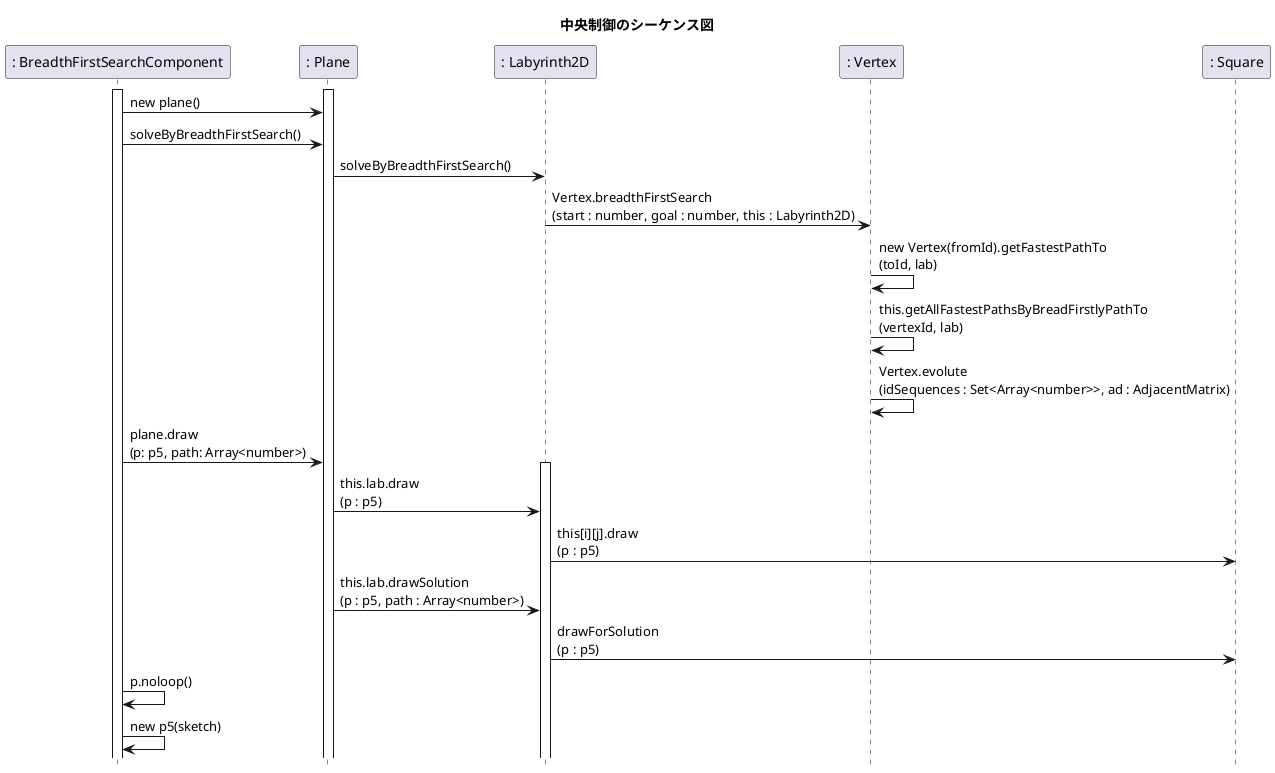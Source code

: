@startuml{TEST2.png}
title 中央制御のシーケンス図
hide footbox

participant ": BreadthFirstSearchComponent" as BreadthFirstSearchComponent
participant ": Plane" as Plane
participant ": Labyrinth2D" as Labyrinth2D
participant ": Vertex" as Vertex
participant ": Square" as Square

activate BreadthFirstSearchComponent
activate Plane
BreadthFirstSearchComponent -> Plane : new plane()
BreadthFirstSearchComponent -> Plane : solveByBreadthFirstSearch()
Plane -> Labyrinth2D : solveByBreadthFirstSearch()
Labyrinth2D -> Vertex : Vertex.breadthFirstSearch\n(start : number, goal : number, this : Labyrinth2D)

Vertex -> Vertex : new Vertex(fromId).getFastestPathTo\n(toId, lab)
Vertex -> Vertex : this.getAllFastestPathsByBreadFirstlyPathTo\n(vertexId, lab)
Vertex -> Vertex : Vertex.evolute\n(idSequences : Set<Array<number>>, ad : AdjacentMatrix)

BreadthFirstSearchComponent -> Plane : plane.draw\n(p: p5, path: Array<number>)

activate Labyrinth2D
Plane -> Labyrinth2D : this.lab.draw\n(p : p5)
Labyrinth2D -> Square : this[i][j].draw\n(p : p5)
Plane -> Labyrinth2D : this.lab.drawSolution\n(p : p5, path : Array<number>)
Labyrinth2D -> Square : drawForSolution\n(p : p5)
BreadthFirstSearchComponent -> BreadthFirstSearchComponent : p.noloop()
BreadthFirstSearchComponent -> BreadthFirstSearchComponent : new p5(sketch)

